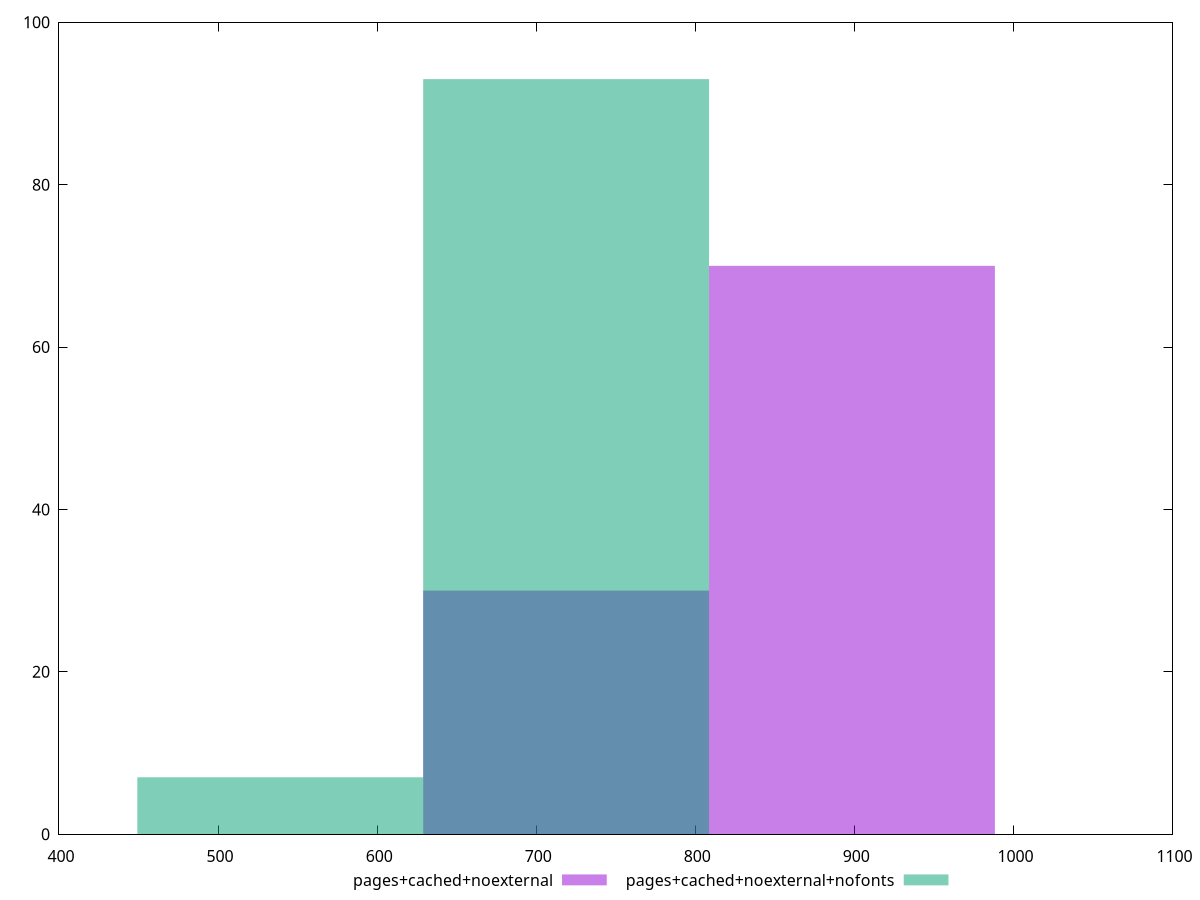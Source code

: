 reset
set terminal svg size 640, 500 enhanced background rgb 'white'
set output "report_00007_2020-12-11T15:55:29.892Z/mainthread-work-breakdown/comparison/histogram/5_vs_6.svg"

$pagesCachedNoexternal <<EOF
718.7945455200735 30
898.4931819000918 70
EOF

$pagesCachedNoexternalNofonts <<EOF
718.7945455200735 93
539.0959091400551 7
EOF

set key outside below
set boxwidth 179.69863638001837
set yrange [0:100]
set style fill transparent solid 0.5 noborder

plot \
  $pagesCachedNoexternal title "pages+cached+noexternal" with boxes, \
  $pagesCachedNoexternalNofonts title "pages+cached+noexternal+nofonts" with boxes, \


reset